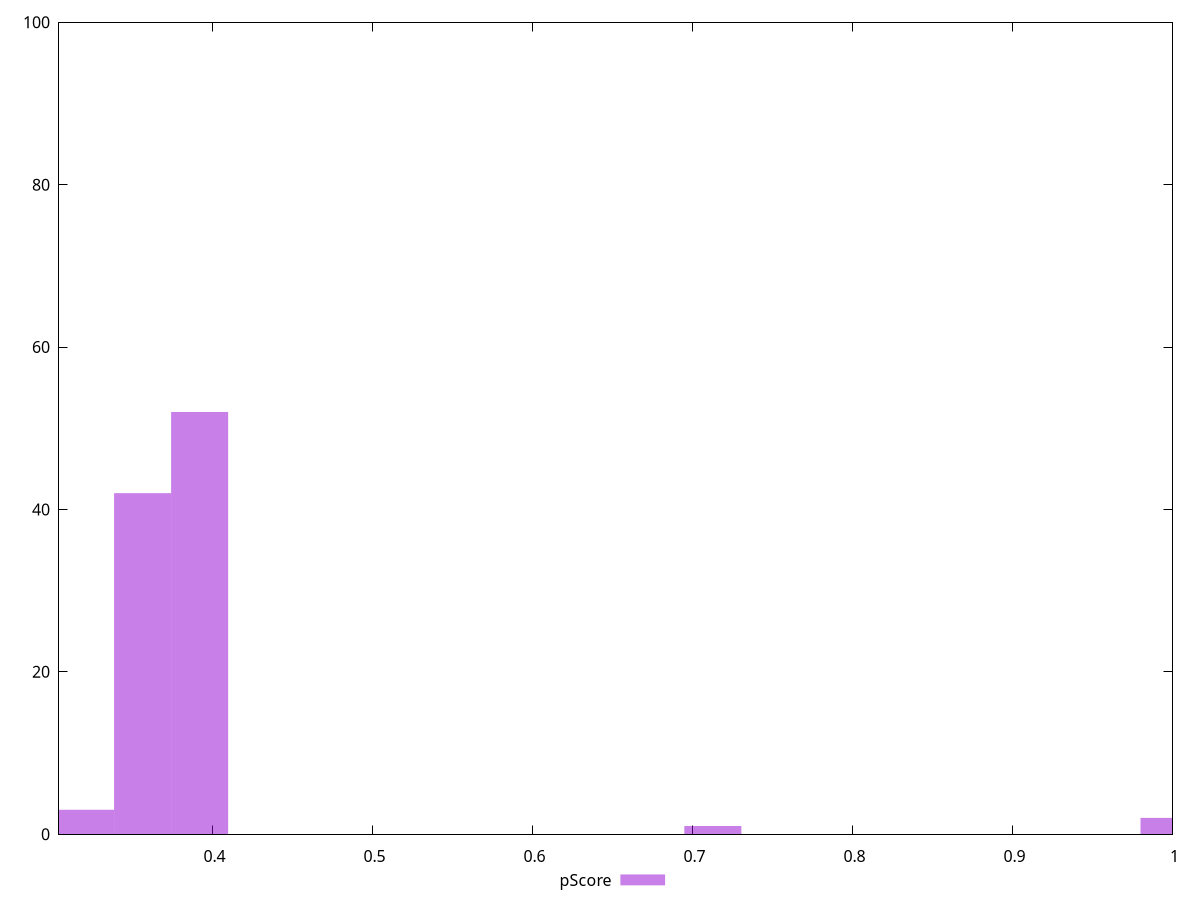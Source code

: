 reset

$pScore <<EOF
0.9978242578731489 2
0.3563658063832675 42
0.39200238702159423 52
0.712731612766535 1
0.3207292257449407 3
EOF

set key outside below
set boxwidth 0.03563658063832675
set xrange [0.3041176470588235:1]
set yrange [0:100]
set trange [0:100]
set style fill transparent solid 0.5 noborder
set terminal svg size 640, 490 enhanced background rgb 'white'
set output "report_00013_2021-02-09T12-04-24.940Z/uses-rel-preload/samples/pages+cached+noadtech/pScore/histogram.svg"

plot $pScore title "pScore" with boxes

reset
